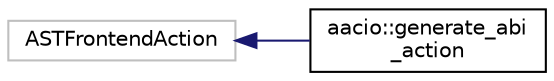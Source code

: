 digraph "Graphical Class Hierarchy"
{
  edge [fontname="Helvetica",fontsize="10",labelfontname="Helvetica",labelfontsize="10"];
  node [fontname="Helvetica",fontsize="10",shape=record];
  rankdir="LR";
  Node3310 [label="ASTFrontendAction",height=0.2,width=0.4,color="grey75", fillcolor="white", style="filled"];
  Node3310 -> Node0 [dir="back",color="midnightblue",fontsize="10",style="solid",fontname="Helvetica"];
  Node0 [label="aacio::generate_abi\l_action",height=0.2,width=0.4,color="black", fillcolor="white", style="filled",URL="$classaacio_1_1generate__abi__action.html"];
}
